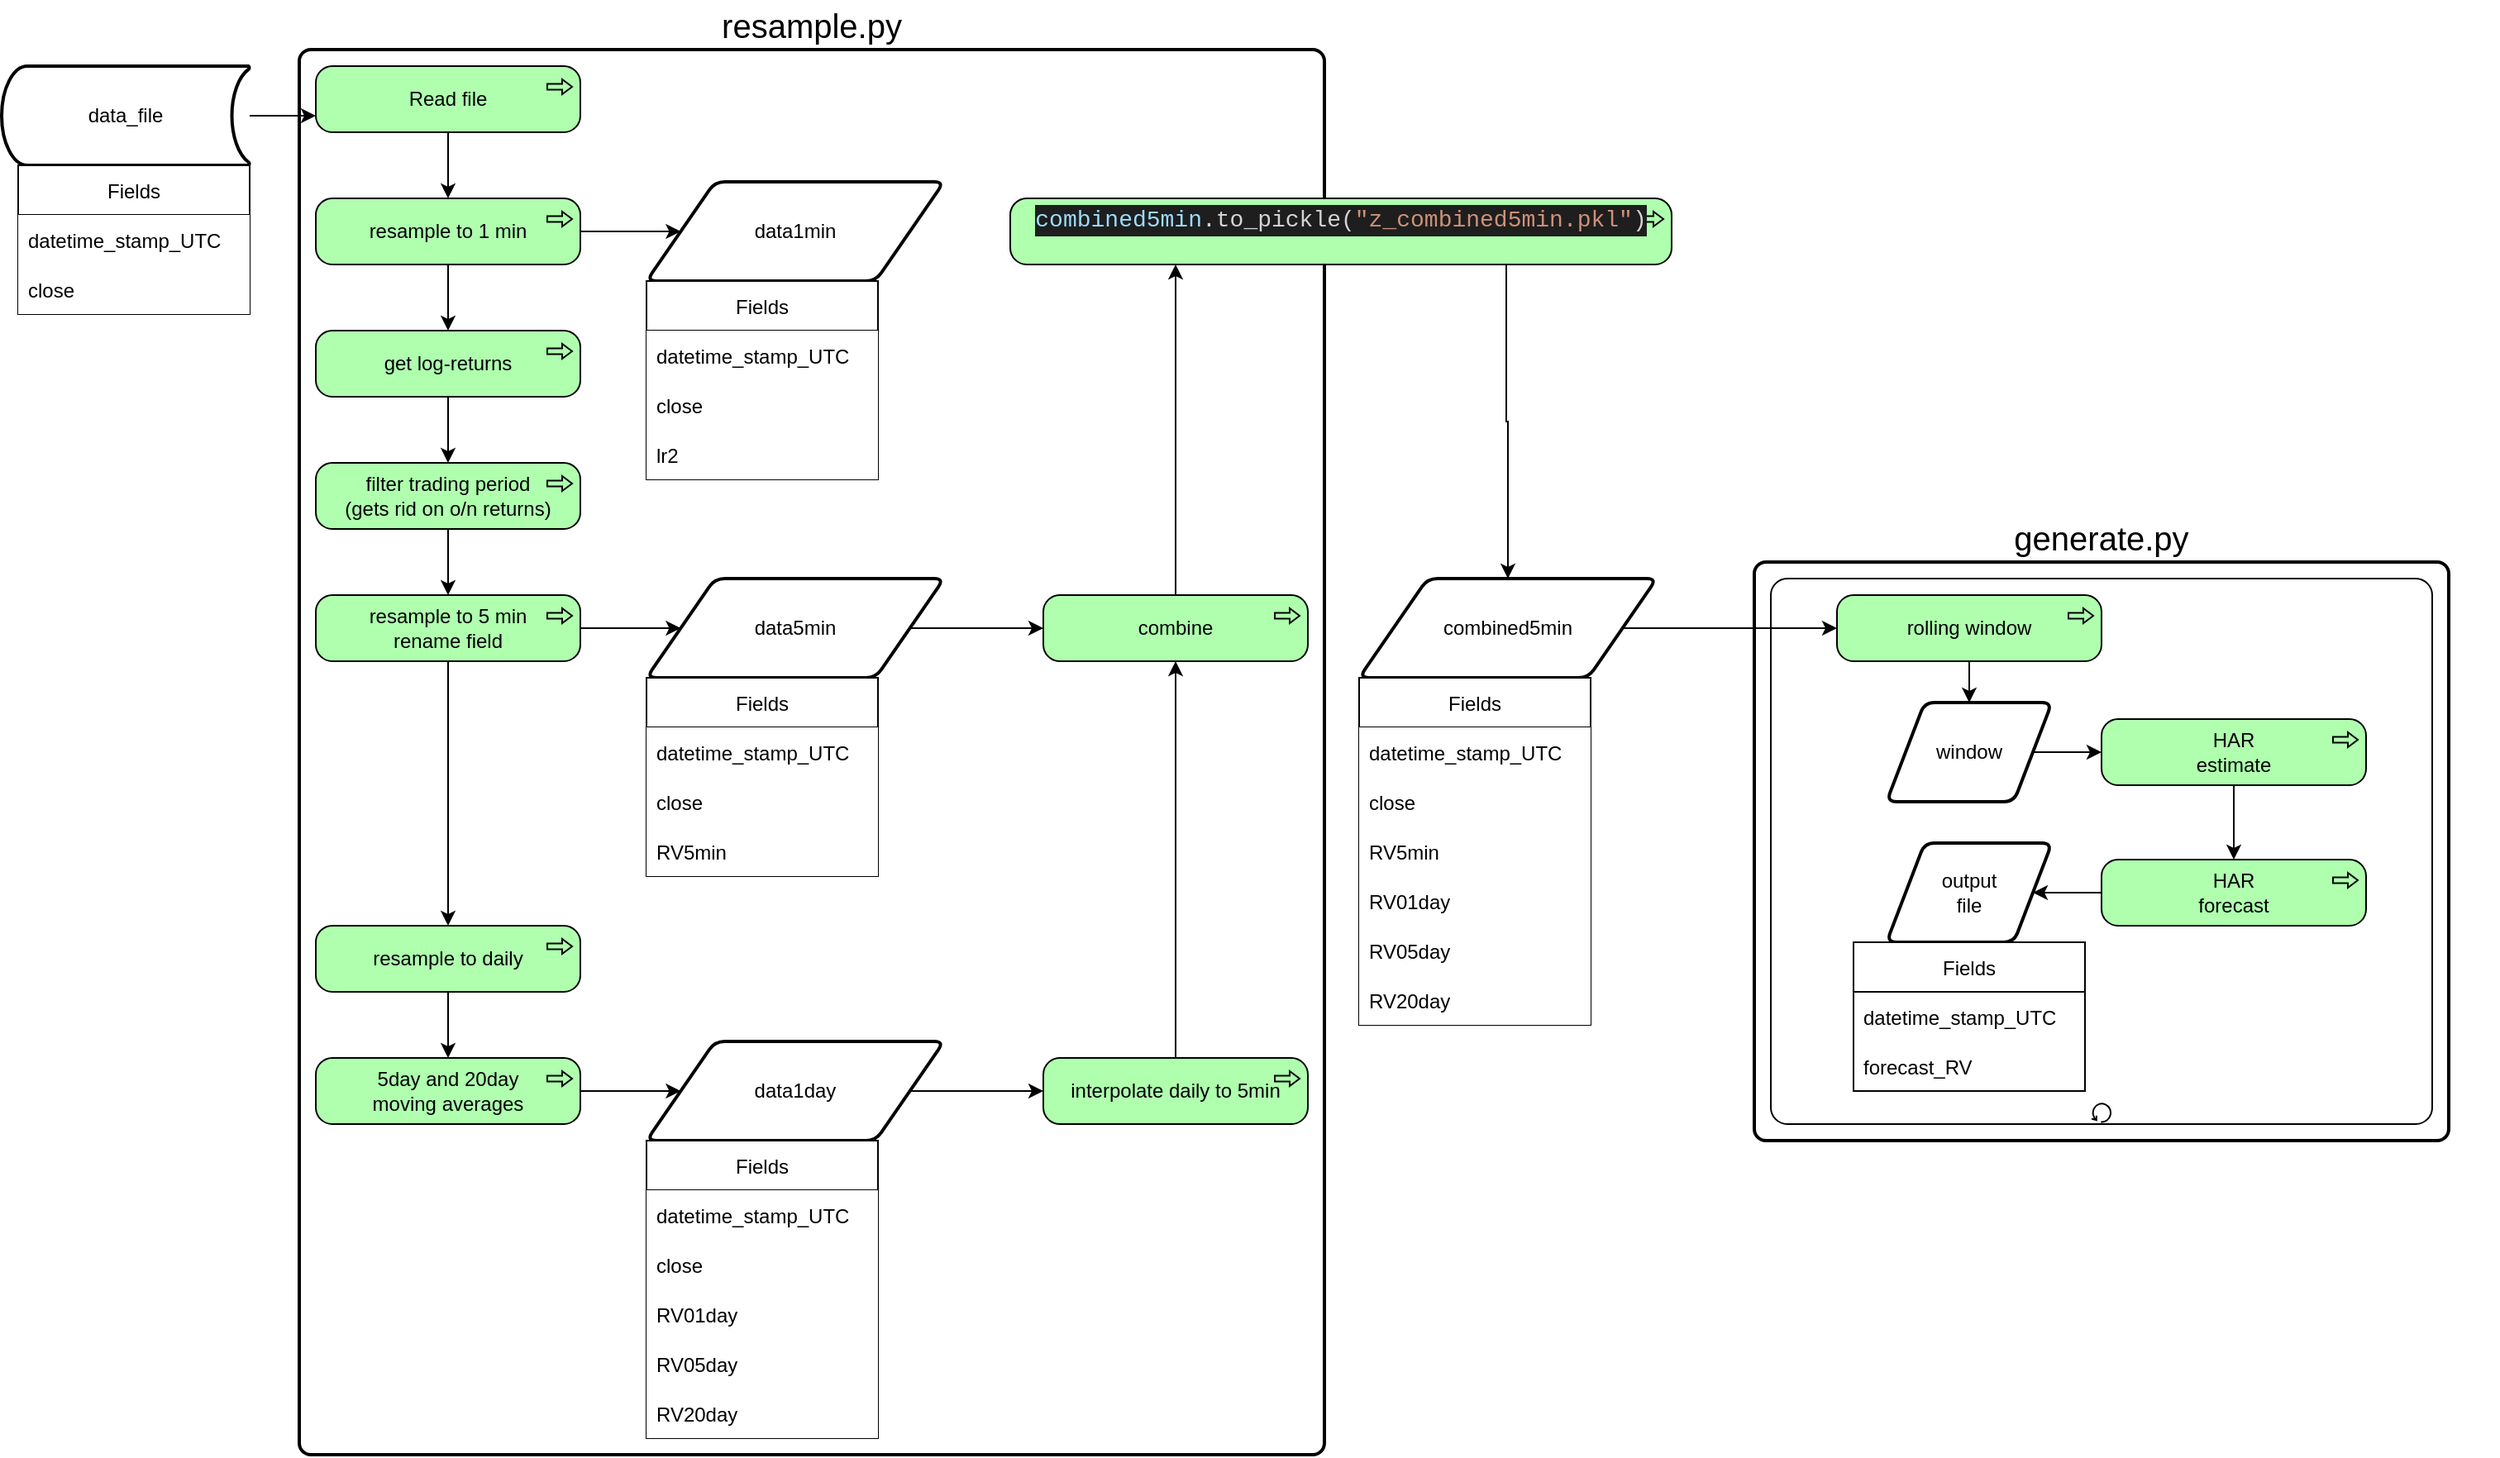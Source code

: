 <mxfile version="20.4.1" type="github">
  <diagram name="Page-1" id="c7558073-3199-34d8-9f00-42111426c3f3">
    <mxGraphModel dx="1896" dy="992" grid="1" gridSize="10" guides="1" tooltips="1" connect="1" arrows="1" fold="1" page="1" pageScale="1" pageWidth="826" pageHeight="1169" background="none" math="0" shadow="0">
      <root>
        <mxCell id="0" />
        <mxCell id="1" parent="0" />
        <mxCell id="BQh667uKtFPZFXDKLswa-177" value="generate.py" style="rounded=1;whiteSpace=wrap;html=1;absoluteArcSize=1;arcSize=14;strokeWidth=2;labelBackgroundColor=default;labelBorderColor=none;fontColor=#000000;fillColor=default;labelPosition=center;verticalLabelPosition=top;align=center;verticalAlign=bottom;fontSize=20;" vertex="1" parent="1">
          <mxGeometry x="1230" y="340" width="420" height="350" as="geometry" />
        </mxCell>
        <mxCell id="BQh667uKtFPZFXDKLswa-178" value="" style="shape=image;html=1;verticalAlign=top;verticalLabelPosition=bottom;labelBackgroundColor=#ffffff;imageAspect=0;aspect=fixed;image=https://cdn1.iconfinder.com/data/icons/ionicons-fill-vol-2/512/logo-python-128.png;labelBorderColor=none;fontSize=20;fontColor=#000000;fillColor=default;" vertex="1" parent="1">
          <mxGeometry x="1640" y="310" width="40" height="40" as="geometry" />
        </mxCell>
        <mxCell id="BQh667uKtFPZFXDKLswa-173" value="resample.py" style="rounded=1;whiteSpace=wrap;html=1;absoluteArcSize=1;arcSize=14;strokeWidth=2;labelBackgroundColor=default;labelBorderColor=none;fontColor=#000000;fillColor=default;labelPosition=center;verticalLabelPosition=top;align=center;verticalAlign=bottom;fontSize=20;" vertex="1" parent="1">
          <mxGeometry x="350" y="30" width="620" height="850" as="geometry" />
        </mxCell>
        <mxCell id="BQh667uKtFPZFXDKLswa-151" value="" style="points=[[0.25,0,0],[0.5,0,0],[0.75,0,0],[1,0.25,0],[1,0.5,0],[1,0.75,0],[0.75,1,0],[0.5,1,0],[0.25,1,0],[0,0.75,0],[0,0.5,0],[0,0.25,0]];shape=mxgraph.bpmn.task;whiteSpace=wrap;rectStyle=rounded;size=10;taskMarker=abstract;isLoopStandard=1;fontColor=#000000;" vertex="1" parent="1">
          <mxGeometry x="1240" y="350" width="400" height="330" as="geometry" />
        </mxCell>
        <mxCell id="BQh667uKtFPZFXDKLswa-106" value="" style="edgeStyle=orthogonalEdgeStyle;rounded=0;orthogonalLoop=1;jettySize=auto;html=1;fontColor=#000000;entryX=0;entryY=0.75;entryDx=0;entryDy=0;entryPerimeter=0;" edge="1" parent="1" source="BQh667uKtFPZFXDKLswa-96" target="BQh667uKtFPZFXDKLswa-101">
          <mxGeometry relative="1" as="geometry">
            <mxPoint x="295" y="70" as="targetPoint" />
          </mxGeometry>
        </mxCell>
        <mxCell id="BQh667uKtFPZFXDKLswa-96" value="data_file" style="strokeWidth=2;html=1;shape=mxgraph.flowchart.stored_data;whiteSpace=wrap;fontColor=#000000;" vertex="1" parent="1">
          <mxGeometry x="170" y="40" width="150" height="60" as="geometry" />
        </mxCell>
        <mxCell id="BQh667uKtFPZFXDKLswa-97" value="Fields" style="swimlane;fontStyle=0;childLayout=stackLayout;horizontal=1;startSize=30;horizontalStack=0;resizeParent=1;resizeParentMax=0;resizeLast=0;collapsible=1;marginBottom=0;fontColor=#000000;labelBackgroundColor=default;labelBorderColor=none;" vertex="1" parent="1">
          <mxGeometry x="180" y="100" width="140" height="90" as="geometry" />
        </mxCell>
        <mxCell id="BQh667uKtFPZFXDKLswa-98" value="datetime_stamp_UTC" style="text;strokeColor=none;fillColor=default;align=left;verticalAlign=middle;spacingLeft=4;spacingRight=4;overflow=hidden;points=[[0,0.5],[1,0.5]];portConstraint=eastwest;rotatable=0;fontColor=#000000;labelBackgroundColor=default;" vertex="1" parent="BQh667uKtFPZFXDKLswa-97">
          <mxGeometry y="30" width="140" height="30" as="geometry" />
        </mxCell>
        <mxCell id="BQh667uKtFPZFXDKLswa-99" value="close" style="text;strokeColor=none;fillColor=default;align=left;verticalAlign=middle;spacingLeft=4;spacingRight=4;overflow=hidden;points=[[0,0.5],[1,0.5]];portConstraint=eastwest;rotatable=0;fontColor=#000000;" vertex="1" parent="BQh667uKtFPZFXDKLswa-97">
          <mxGeometry y="60" width="140" height="30" as="geometry" />
        </mxCell>
        <mxCell id="BQh667uKtFPZFXDKLswa-108" value="" style="edgeStyle=orthogonalEdgeStyle;rounded=0;orthogonalLoop=1;jettySize=auto;html=1;fontColor=#000000;" edge="1" parent="1" source="BQh667uKtFPZFXDKLswa-101" target="BQh667uKtFPZFXDKLswa-102">
          <mxGeometry relative="1" as="geometry" />
        </mxCell>
        <mxCell id="BQh667uKtFPZFXDKLswa-101" value="Read file" style="html=1;outlineConnect=0;whiteSpace=wrap;fillColor=#AFFFAF;shape=mxgraph.archimate3.application;appType=proc;archiType=rounded;fontColor=#000000;" vertex="1" parent="1">
          <mxGeometry x="360" y="40" width="160" height="40" as="geometry" />
        </mxCell>
        <mxCell id="BQh667uKtFPZFXDKLswa-109" value="" style="edgeStyle=orthogonalEdgeStyle;rounded=0;orthogonalLoop=1;jettySize=auto;html=1;fontColor=#000000;" edge="1" parent="1" source="BQh667uKtFPZFXDKLswa-102" target="BQh667uKtFPZFXDKLswa-104">
          <mxGeometry relative="1" as="geometry" />
        </mxCell>
        <mxCell id="BQh667uKtFPZFXDKLswa-184" value="" style="edgeStyle=orthogonalEdgeStyle;rounded=0;orthogonalLoop=1;jettySize=auto;html=1;fontSize=20;fontColor=#000000;" edge="1" parent="1" source="BQh667uKtFPZFXDKLswa-102" target="BQh667uKtFPZFXDKLswa-179">
          <mxGeometry relative="1" as="geometry" />
        </mxCell>
        <mxCell id="BQh667uKtFPZFXDKLswa-102" value="resample to 1 min" style="html=1;outlineConnect=0;whiteSpace=wrap;fillColor=#AFFFAF;shape=mxgraph.archimate3.application;appType=proc;archiType=rounded;fontColor=#000000;" vertex="1" parent="1">
          <mxGeometry x="360" y="120" width="160" height="40" as="geometry" />
        </mxCell>
        <mxCell id="BQh667uKtFPZFXDKLswa-112" value="" style="edgeStyle=orthogonalEdgeStyle;rounded=0;orthogonalLoop=1;jettySize=auto;html=1;fontColor=#000000;" edge="1" parent="1" source="BQh667uKtFPZFXDKLswa-103" target="BQh667uKtFPZFXDKLswa-111">
          <mxGeometry relative="1" as="geometry" />
        </mxCell>
        <mxCell id="BQh667uKtFPZFXDKLswa-103" value="&lt;div&gt;filter trading period&lt;/div&gt;(gets rid on o/n returns)" style="html=1;outlineConnect=0;whiteSpace=wrap;fillColor=#AFFFAF;shape=mxgraph.archimate3.application;appType=proc;archiType=rounded;fontColor=#000000;" vertex="1" parent="1">
          <mxGeometry x="360" y="280" width="160" height="40" as="geometry" />
        </mxCell>
        <mxCell id="BQh667uKtFPZFXDKLswa-110" value="" style="edgeStyle=orthogonalEdgeStyle;rounded=0;orthogonalLoop=1;jettySize=auto;html=1;fontColor=#000000;" edge="1" parent="1" source="BQh667uKtFPZFXDKLswa-104" target="BQh667uKtFPZFXDKLswa-103">
          <mxGeometry relative="1" as="geometry" />
        </mxCell>
        <mxCell id="BQh667uKtFPZFXDKLswa-104" value="&lt;div&gt;get log-returns&lt;/div&gt;" style="html=1;outlineConnect=0;whiteSpace=wrap;fillColor=#AFFFAF;shape=mxgraph.archimate3.application;appType=proc;archiType=rounded;fontColor=#000000;" vertex="1" parent="1">
          <mxGeometry x="360" y="200" width="160" height="40" as="geometry" />
        </mxCell>
        <mxCell id="BQh667uKtFPZFXDKLswa-114" value="" style="edgeStyle=orthogonalEdgeStyle;rounded=0;orthogonalLoop=1;jettySize=auto;html=1;fontColor=#000000;" edge="1" parent="1" source="BQh667uKtFPZFXDKLswa-111" target="BQh667uKtFPZFXDKLswa-113">
          <mxGeometry relative="1" as="geometry" />
        </mxCell>
        <mxCell id="BQh667uKtFPZFXDKLswa-126" style="edgeStyle=orthogonalEdgeStyle;rounded=0;orthogonalLoop=1;jettySize=auto;html=1;exitX=0.5;exitY=1;exitDx=0;exitDy=0;exitPerimeter=0;entryX=0.5;entryY=0;entryDx=0;entryDy=0;entryPerimeter=0;fontColor=#000000;" edge="1" parent="1" source="BQh667uKtFPZFXDKLswa-111" target="BQh667uKtFPZFXDKLswa-119">
          <mxGeometry relative="1" as="geometry" />
        </mxCell>
        <mxCell id="BQh667uKtFPZFXDKLswa-111" value="&lt;div&gt;resample to 5 min&lt;/div&gt;&lt;div&gt;rename field&lt;br&gt;&lt;/div&gt;" style="html=1;outlineConnect=0;whiteSpace=wrap;fillColor=#AFFFAF;shape=mxgraph.archimate3.application;appType=proc;archiType=rounded;fontColor=#000000;" vertex="1" parent="1">
          <mxGeometry x="360" y="360" width="160" height="40" as="geometry" />
        </mxCell>
        <mxCell id="BQh667uKtFPZFXDKLswa-186" value="" style="edgeStyle=orthogonalEdgeStyle;rounded=0;orthogonalLoop=1;jettySize=auto;html=1;fontSize=20;fontColor=#000000;" edge="1" parent="1" source="BQh667uKtFPZFXDKLswa-113" target="BQh667uKtFPZFXDKLswa-136">
          <mxGeometry relative="1" as="geometry" />
        </mxCell>
        <mxCell id="BQh667uKtFPZFXDKLswa-113" value="data5min" style="shape=parallelogram;html=1;strokeWidth=2;perimeter=parallelogramPerimeter;whiteSpace=wrap;rounded=1;arcSize=12;size=0.23;fontColor=#000000;" vertex="1" parent="1">
          <mxGeometry x="560" y="350" width="180" height="60" as="geometry" />
        </mxCell>
        <mxCell id="BQh667uKtFPZFXDKLswa-115" value="Fields" style="swimlane;fontStyle=0;childLayout=stackLayout;horizontal=1;startSize=30;horizontalStack=0;resizeParent=1;resizeParentMax=0;resizeLast=0;collapsible=1;marginBottom=0;fontColor=#000000;" vertex="1" parent="1">
          <mxGeometry x="560" y="410" width="140" height="120" as="geometry" />
        </mxCell>
        <mxCell id="BQh667uKtFPZFXDKLswa-116" value="datetime_stamp_UTC" style="text;strokeColor=none;fillColor=default;align=left;verticalAlign=middle;spacingLeft=4;spacingRight=4;overflow=hidden;points=[[0,0.5],[1,0.5]];portConstraint=eastwest;rotatable=0;fontColor=#000000;" vertex="1" parent="BQh667uKtFPZFXDKLswa-115">
          <mxGeometry y="30" width="140" height="30" as="geometry" />
        </mxCell>
        <mxCell id="BQh667uKtFPZFXDKLswa-117" value="close" style="text;strokeColor=none;fillColor=default;align=left;verticalAlign=middle;spacingLeft=4;spacingRight=4;overflow=hidden;points=[[0,0.5],[1,0.5]];portConstraint=eastwest;rotatable=0;fontColor=#000000;" vertex="1" parent="BQh667uKtFPZFXDKLswa-115">
          <mxGeometry y="60" width="140" height="30" as="geometry" />
        </mxCell>
        <mxCell id="BQh667uKtFPZFXDKLswa-118" value="RV5min" style="text;strokeColor=none;fillColor=default;align=left;verticalAlign=middle;spacingLeft=4;spacingRight=4;overflow=hidden;points=[[0,0.5],[1,0.5]];portConstraint=eastwest;rotatable=0;fontColor=#000000;" vertex="1" parent="BQh667uKtFPZFXDKLswa-115">
          <mxGeometry y="90" width="140" height="30" as="geometry" />
        </mxCell>
        <mxCell id="BQh667uKtFPZFXDKLswa-128" value="" style="edgeStyle=orthogonalEdgeStyle;rounded=0;orthogonalLoop=1;jettySize=auto;html=1;fontColor=#000000;" edge="1" parent="1" source="BQh667uKtFPZFXDKLswa-119" target="BQh667uKtFPZFXDKLswa-127">
          <mxGeometry relative="1" as="geometry" />
        </mxCell>
        <mxCell id="BQh667uKtFPZFXDKLswa-119" value="resample to daily" style="html=1;outlineConnect=0;whiteSpace=wrap;fillColor=#AFFFAF;shape=mxgraph.archimate3.application;appType=proc;archiType=rounded;fontColor=#000000;" vertex="1" parent="1">
          <mxGeometry x="360" y="560" width="160" height="40" as="geometry" />
        </mxCell>
        <mxCell id="BQh667uKtFPZFXDKLswa-135" value="" style="edgeStyle=orthogonalEdgeStyle;rounded=0;orthogonalLoop=1;jettySize=auto;html=1;fontColor=#000000;" edge="1" parent="1" source="BQh667uKtFPZFXDKLswa-120" target="BQh667uKtFPZFXDKLswa-134">
          <mxGeometry relative="1" as="geometry" />
        </mxCell>
        <mxCell id="BQh667uKtFPZFXDKLswa-120" value="data1day" style="shape=parallelogram;html=1;strokeWidth=2;perimeter=parallelogramPerimeter;whiteSpace=wrap;rounded=1;arcSize=12;size=0.23;fontColor=#000000;" vertex="1" parent="1">
          <mxGeometry x="560" y="630" width="180" height="60" as="geometry" />
        </mxCell>
        <mxCell id="BQh667uKtFPZFXDKLswa-121" value="Fields" style="swimlane;fontStyle=0;childLayout=stackLayout;horizontal=1;startSize=30;horizontalStack=0;resizeParent=1;resizeParentMax=0;resizeLast=0;collapsible=1;marginBottom=0;fontColor=#000000;" vertex="1" parent="1">
          <mxGeometry x="560" y="690" width="140" height="180" as="geometry" />
        </mxCell>
        <mxCell id="BQh667uKtFPZFXDKLswa-122" value="datetime_stamp_UTC" style="text;strokeColor=none;fillColor=default;align=left;verticalAlign=middle;spacingLeft=4;spacingRight=4;overflow=hidden;points=[[0,0.5],[1,0.5]];portConstraint=eastwest;rotatable=0;fontColor=#000000;" vertex="1" parent="BQh667uKtFPZFXDKLswa-121">
          <mxGeometry y="30" width="140" height="30" as="geometry" />
        </mxCell>
        <mxCell id="BQh667uKtFPZFXDKLswa-123" value="close" style="text;strokeColor=none;fillColor=default;align=left;verticalAlign=middle;spacingLeft=4;spacingRight=4;overflow=hidden;points=[[0,0.5],[1,0.5]];portConstraint=eastwest;rotatable=0;fontColor=#000000;" vertex="1" parent="BQh667uKtFPZFXDKLswa-121">
          <mxGeometry y="60" width="140" height="30" as="geometry" />
        </mxCell>
        <mxCell id="BQh667uKtFPZFXDKLswa-124" value="RV01day" style="text;strokeColor=none;fillColor=default;align=left;verticalAlign=middle;spacingLeft=4;spacingRight=4;overflow=hidden;points=[[0,0.5],[1,0.5]];portConstraint=eastwest;rotatable=0;fontColor=#000000;" vertex="1" parent="BQh667uKtFPZFXDKLswa-121">
          <mxGeometry y="90" width="140" height="30" as="geometry" />
        </mxCell>
        <mxCell id="BQh667uKtFPZFXDKLswa-130" value="RV05day" style="text;strokeColor=none;fillColor=default;align=left;verticalAlign=middle;spacingLeft=4;spacingRight=4;overflow=hidden;points=[[0,0.5],[1,0.5]];portConstraint=eastwest;rotatable=0;fontColor=#000000;" vertex="1" parent="BQh667uKtFPZFXDKLswa-121">
          <mxGeometry y="120" width="140" height="30" as="geometry" />
        </mxCell>
        <mxCell id="BQh667uKtFPZFXDKLswa-131" value="RV20day" style="text;strokeColor=none;fillColor=default;align=left;verticalAlign=middle;spacingLeft=4;spacingRight=4;overflow=hidden;points=[[0,0.5],[1,0.5]];portConstraint=eastwest;rotatable=0;fontColor=#000000;" vertex="1" parent="BQh667uKtFPZFXDKLswa-121">
          <mxGeometry y="150" width="140" height="30" as="geometry" />
        </mxCell>
        <mxCell id="BQh667uKtFPZFXDKLswa-129" value="" style="edgeStyle=orthogonalEdgeStyle;rounded=0;orthogonalLoop=1;jettySize=auto;html=1;fontColor=#000000;" edge="1" parent="1" source="BQh667uKtFPZFXDKLswa-127" target="BQh667uKtFPZFXDKLswa-120">
          <mxGeometry relative="1" as="geometry" />
        </mxCell>
        <mxCell id="BQh667uKtFPZFXDKLswa-127" value="&lt;div&gt;5day and 20day&lt;/div&gt;&lt;div&gt;moving averages&lt;br&gt;&lt;/div&gt;" style="html=1;outlineConnect=0;whiteSpace=wrap;fillColor=#AFFFAF;shape=mxgraph.archimate3.application;appType=proc;archiType=rounded;fontColor=#000000;" vertex="1" parent="1">
          <mxGeometry x="360" y="640" width="160" height="40" as="geometry" />
        </mxCell>
        <mxCell id="BQh667uKtFPZFXDKLswa-142" style="edgeStyle=orthogonalEdgeStyle;rounded=0;orthogonalLoop=1;jettySize=auto;html=1;exitX=0.5;exitY=0;exitDx=0;exitDy=0;exitPerimeter=0;entryX=0.5;entryY=1;entryDx=0;entryDy=0;entryPerimeter=0;fontColor=#000000;" edge="1" parent="1" source="BQh667uKtFPZFXDKLswa-134" target="BQh667uKtFPZFXDKLswa-136">
          <mxGeometry relative="1" as="geometry" />
        </mxCell>
        <mxCell id="BQh667uKtFPZFXDKLswa-134" value="interpolate daily to 5min" style="html=1;outlineConnect=0;whiteSpace=wrap;fillColor=#AFFFAF;shape=mxgraph.archimate3.application;appType=proc;archiType=rounded;fontColor=#000000;" vertex="1" parent="1">
          <mxGeometry x="800" y="640" width="160" height="40" as="geometry" />
        </mxCell>
        <mxCell id="BQh667uKtFPZFXDKLswa-188" style="edgeStyle=orthogonalEdgeStyle;rounded=0;orthogonalLoop=1;jettySize=auto;html=1;exitX=0.5;exitY=0;exitDx=0;exitDy=0;exitPerimeter=0;entryX=0.25;entryY=1;entryDx=0;entryDy=0;entryPerimeter=0;fontSize=20;fontColor=#000000;" edge="1" parent="1" source="BQh667uKtFPZFXDKLswa-136" target="BQh667uKtFPZFXDKLswa-187">
          <mxGeometry relative="1" as="geometry" />
        </mxCell>
        <mxCell id="BQh667uKtFPZFXDKLswa-136" value="combine" style="html=1;outlineConnect=0;whiteSpace=wrap;fillColor=#AFFFAF;shape=mxgraph.archimate3.application;appType=proc;archiType=rounded;fontColor=#000000;" vertex="1" parent="1">
          <mxGeometry x="800" y="360" width="160" height="40" as="geometry" />
        </mxCell>
        <mxCell id="BQh667uKtFPZFXDKLswa-154" style="edgeStyle=orthogonalEdgeStyle;rounded=0;orthogonalLoop=1;jettySize=auto;html=1;exitX=1;exitY=0.5;exitDx=0;exitDy=0;entryX=0;entryY=0.5;entryDx=0;entryDy=0;entryPerimeter=0;fontColor=#000000;" edge="1" parent="1" source="BQh667uKtFPZFXDKLswa-137" target="BQh667uKtFPZFXDKLswa-152">
          <mxGeometry relative="1" as="geometry" />
        </mxCell>
        <mxCell id="BQh667uKtFPZFXDKLswa-137" value="combined5min" style="shape=parallelogram;html=1;strokeWidth=2;perimeter=parallelogramPerimeter;whiteSpace=wrap;rounded=1;arcSize=12;size=0.23;fontColor=#000000;" vertex="1" parent="1">
          <mxGeometry x="991" y="350" width="180" height="60" as="geometry" />
        </mxCell>
        <mxCell id="BQh667uKtFPZFXDKLswa-138" value="Fields" style="swimlane;fontStyle=0;childLayout=stackLayout;horizontal=1;startSize=30;horizontalStack=0;resizeParent=1;resizeParentMax=0;resizeLast=0;collapsible=1;marginBottom=0;fontColor=#000000;" vertex="1" parent="1">
          <mxGeometry x="991" y="410" width="140" height="210" as="geometry" />
        </mxCell>
        <mxCell id="BQh667uKtFPZFXDKLswa-139" value="datetime_stamp_UTC" style="text;strokeColor=none;fillColor=default;align=left;verticalAlign=middle;spacingLeft=4;spacingRight=4;overflow=hidden;points=[[0,0.5],[1,0.5]];portConstraint=eastwest;rotatable=0;fontColor=#000000;" vertex="1" parent="BQh667uKtFPZFXDKLswa-138">
          <mxGeometry y="30" width="140" height="30" as="geometry" />
        </mxCell>
        <mxCell id="BQh667uKtFPZFXDKLswa-140" value="close" style="text;strokeColor=none;fillColor=default;align=left;verticalAlign=middle;spacingLeft=4;spacingRight=4;overflow=hidden;points=[[0,0.5],[1,0.5]];portConstraint=eastwest;rotatable=0;fontColor=#000000;" vertex="1" parent="BQh667uKtFPZFXDKLswa-138">
          <mxGeometry y="60" width="140" height="30" as="geometry" />
        </mxCell>
        <mxCell id="BQh667uKtFPZFXDKLswa-141" value="RV5min" style="text;strokeColor=none;fillColor=default;align=left;verticalAlign=middle;spacingLeft=4;spacingRight=4;overflow=hidden;points=[[0,0.5],[1,0.5]];portConstraint=eastwest;rotatable=0;fontColor=#000000;" vertex="1" parent="BQh667uKtFPZFXDKLswa-138">
          <mxGeometry y="90" width="140" height="30" as="geometry" />
        </mxCell>
        <mxCell id="BQh667uKtFPZFXDKLswa-144" value="RV01day" style="text;strokeColor=none;fillColor=default;align=left;verticalAlign=middle;spacingLeft=4;spacingRight=4;overflow=hidden;points=[[0,0.5],[1,0.5]];portConstraint=eastwest;rotatable=0;fontColor=#000000;" vertex="1" parent="BQh667uKtFPZFXDKLswa-138">
          <mxGeometry y="120" width="140" height="30" as="geometry" />
        </mxCell>
        <mxCell id="BQh667uKtFPZFXDKLswa-145" value="RV05day" style="text;strokeColor=none;fillColor=default;align=left;verticalAlign=middle;spacingLeft=4;spacingRight=4;overflow=hidden;points=[[0,0.5],[1,0.5]];portConstraint=eastwest;rotatable=0;fontColor=#000000;" vertex="1" parent="BQh667uKtFPZFXDKLswa-138">
          <mxGeometry y="150" width="140" height="30" as="geometry" />
        </mxCell>
        <mxCell id="BQh667uKtFPZFXDKLswa-146" value="RV20day" style="text;strokeColor=none;fillColor=default;align=left;verticalAlign=middle;spacingLeft=4;spacingRight=4;overflow=hidden;points=[[0,0.5],[1,0.5]];portConstraint=eastwest;rotatable=0;fontColor=#000000;" vertex="1" parent="BQh667uKtFPZFXDKLswa-138">
          <mxGeometry y="180" width="140" height="30" as="geometry" />
        </mxCell>
        <mxCell id="BQh667uKtFPZFXDKLswa-150" value="" style="edgeStyle=orthogonalEdgeStyle;rounded=0;orthogonalLoop=1;jettySize=auto;html=1;fontColor=#000000;" edge="1" parent="1" source="BQh667uKtFPZFXDKLswa-147" target="BQh667uKtFPZFXDKLswa-149">
          <mxGeometry relative="1" as="geometry" />
        </mxCell>
        <mxCell id="BQh667uKtFPZFXDKLswa-147" value="&lt;div&gt;HAR&lt;/div&gt;estimate" style="html=1;outlineConnect=0;whiteSpace=wrap;fillColor=#AFFFAF;shape=mxgraph.archimate3.application;appType=proc;archiType=rounded;fontColor=#000000;" vertex="1" parent="1">
          <mxGeometry x="1440" y="435" width="160" height="40" as="geometry" />
        </mxCell>
        <mxCell id="BQh667uKtFPZFXDKLswa-158" value="" style="edgeStyle=orthogonalEdgeStyle;rounded=0;orthogonalLoop=1;jettySize=auto;html=1;fontColor=#000000;" edge="1" parent="1" source="BQh667uKtFPZFXDKLswa-149" target="BQh667uKtFPZFXDKLswa-157">
          <mxGeometry relative="1" as="geometry" />
        </mxCell>
        <mxCell id="BQh667uKtFPZFXDKLswa-149" value="&lt;div&gt;HAR&lt;/div&gt;forecast" style="html=1;outlineConnect=0;whiteSpace=wrap;fillColor=#AFFFAF;shape=mxgraph.archimate3.application;appType=proc;archiType=rounded;fontColor=#000000;" vertex="1" parent="1">
          <mxGeometry x="1440" y="520" width="160" height="40" as="geometry" />
        </mxCell>
        <mxCell id="BQh667uKtFPZFXDKLswa-155" value="" style="edgeStyle=orthogonalEdgeStyle;rounded=0;orthogonalLoop=1;jettySize=auto;html=1;fontColor=#000000;" edge="1" parent="1" source="BQh667uKtFPZFXDKLswa-152" target="BQh667uKtFPZFXDKLswa-153">
          <mxGeometry relative="1" as="geometry" />
        </mxCell>
        <mxCell id="BQh667uKtFPZFXDKLswa-152" value="rolling window" style="html=1;outlineConnect=0;whiteSpace=wrap;fillColor=#AFFFAF;shape=mxgraph.archimate3.application;appType=proc;archiType=rounded;fontColor=#000000;" vertex="1" parent="1">
          <mxGeometry x="1280" y="360" width="160" height="40" as="geometry" />
        </mxCell>
        <mxCell id="BQh667uKtFPZFXDKLswa-156" style="edgeStyle=orthogonalEdgeStyle;rounded=0;orthogonalLoop=1;jettySize=auto;html=1;exitX=1;exitY=0.5;exitDx=0;exitDy=0;entryX=0;entryY=0.5;entryDx=0;entryDy=0;entryPerimeter=0;fontColor=#000000;" edge="1" parent="1" source="BQh667uKtFPZFXDKLswa-153" target="BQh667uKtFPZFXDKLswa-147">
          <mxGeometry relative="1" as="geometry" />
        </mxCell>
        <mxCell id="BQh667uKtFPZFXDKLswa-153" value="window" style="shape=parallelogram;html=1;strokeWidth=2;perimeter=parallelogramPerimeter;whiteSpace=wrap;rounded=1;arcSize=12;size=0.23;fontColor=#000000;" vertex="1" parent="1">
          <mxGeometry x="1310" y="425" width="100" height="60" as="geometry" />
        </mxCell>
        <mxCell id="BQh667uKtFPZFXDKLswa-157" value="&lt;div&gt;output&lt;/div&gt;&lt;div&gt;file&lt;br&gt;&lt;/div&gt;" style="shape=parallelogram;html=1;strokeWidth=2;perimeter=parallelogramPerimeter;whiteSpace=wrap;rounded=1;arcSize=12;size=0.23;fontColor=#000000;" vertex="1" parent="1">
          <mxGeometry x="1310" y="510" width="100" height="60" as="geometry" />
        </mxCell>
        <mxCell id="BQh667uKtFPZFXDKLswa-159" value="Fields" style="swimlane;fontStyle=0;childLayout=stackLayout;horizontal=1;startSize=30;horizontalStack=0;resizeParent=1;resizeParentMax=0;resizeLast=0;collapsible=1;marginBottom=0;fontColor=#000000;" vertex="1" parent="1">
          <mxGeometry x="1290" y="570" width="140" height="90" as="geometry" />
        </mxCell>
        <mxCell id="BQh667uKtFPZFXDKLswa-160" value="datetime_stamp_UTC" style="text;strokeColor=none;fillColor=none;align=left;verticalAlign=middle;spacingLeft=4;spacingRight=4;overflow=hidden;points=[[0,0.5],[1,0.5]];portConstraint=eastwest;rotatable=0;fontColor=#000000;" vertex="1" parent="BQh667uKtFPZFXDKLswa-159">
          <mxGeometry y="30" width="140" height="30" as="geometry" />
        </mxCell>
        <mxCell id="BQh667uKtFPZFXDKLswa-162" value="forecast_RV" style="text;strokeColor=none;fillColor=none;align=left;verticalAlign=middle;spacingLeft=4;spacingRight=4;overflow=hidden;points=[[0,0.5],[1,0.5]];portConstraint=eastwest;rotatable=0;fontColor=#000000;" vertex="1" parent="BQh667uKtFPZFXDKLswa-159">
          <mxGeometry y="60" width="140" height="30" as="geometry" />
        </mxCell>
        <mxCell id="BQh667uKtFPZFXDKLswa-174" value="" style="shape=image;html=1;verticalAlign=top;verticalLabelPosition=bottom;labelBackgroundColor=#ffffff;imageAspect=0;aspect=fixed;image=https://cdn1.iconfinder.com/data/icons/ionicons-fill-vol-2/512/logo-python-128.png;labelBorderColor=none;fontSize=20;fontColor=#000000;fillColor=default;" vertex="1" parent="1">
          <mxGeometry x="520" width="40" height="40" as="geometry" />
        </mxCell>
        <mxCell id="BQh667uKtFPZFXDKLswa-179" value="data1min" style="shape=parallelogram;html=1;strokeWidth=2;perimeter=parallelogramPerimeter;whiteSpace=wrap;rounded=1;arcSize=12;size=0.23;fontColor=#000000;" vertex="1" parent="1">
          <mxGeometry x="560" y="110" width="180" height="60" as="geometry" />
        </mxCell>
        <mxCell id="BQh667uKtFPZFXDKLswa-180" value="Fields" style="swimlane;fontStyle=0;childLayout=stackLayout;horizontal=1;startSize=30;horizontalStack=0;resizeParent=1;resizeParentMax=0;resizeLast=0;collapsible=1;marginBottom=0;fontColor=#000000;" vertex="1" parent="1">
          <mxGeometry x="560" y="170" width="140" height="120" as="geometry" />
        </mxCell>
        <mxCell id="BQh667uKtFPZFXDKLswa-181" value="datetime_stamp_UTC" style="text;strokeColor=none;fillColor=default;align=left;verticalAlign=middle;spacingLeft=4;spacingRight=4;overflow=hidden;points=[[0,0.5],[1,0.5]];portConstraint=eastwest;rotatable=0;fontColor=#000000;" vertex="1" parent="BQh667uKtFPZFXDKLswa-180">
          <mxGeometry y="30" width="140" height="30" as="geometry" />
        </mxCell>
        <mxCell id="BQh667uKtFPZFXDKLswa-182" value="close" style="text;strokeColor=none;fillColor=default;align=left;verticalAlign=middle;spacingLeft=4;spacingRight=4;overflow=hidden;points=[[0,0.5],[1,0.5]];portConstraint=eastwest;rotatable=0;fontColor=#000000;" vertex="1" parent="BQh667uKtFPZFXDKLswa-180">
          <mxGeometry y="60" width="140" height="30" as="geometry" />
        </mxCell>
        <mxCell id="BQh667uKtFPZFXDKLswa-185" value="lr2" style="text;strokeColor=none;fillColor=default;align=left;verticalAlign=middle;spacingLeft=4;spacingRight=4;overflow=hidden;points=[[0,0.5],[1,0.5]];portConstraint=eastwest;rotatable=0;fontColor=#000000;" vertex="1" parent="BQh667uKtFPZFXDKLswa-180">
          <mxGeometry y="90" width="140" height="30" as="geometry" />
        </mxCell>
        <mxCell id="BQh667uKtFPZFXDKLswa-189" style="edgeStyle=orthogonalEdgeStyle;rounded=0;orthogonalLoop=1;jettySize=auto;html=1;exitX=0.75;exitY=1;exitDx=0;exitDy=0;exitPerimeter=0;entryX=0.5;entryY=0;entryDx=0;entryDy=0;fontSize=20;fontColor=#000000;" edge="1" parent="1" source="BQh667uKtFPZFXDKLswa-187" target="BQh667uKtFPZFXDKLswa-137">
          <mxGeometry relative="1" as="geometry" />
        </mxCell>
        <mxCell id="BQh667uKtFPZFXDKLswa-187" value="&#xa;&lt;div style=&quot;color: rgb(212, 212, 212); background-color: rgb(30, 30, 30); font-family: Consolas, &amp;quot;Courier New&amp;quot;, monospace; font-weight: normal; font-size: 14px; line-height: 19px;&quot;&gt;&lt;div&gt;&lt;span style=&quot;color: #9cdcfe;&quot;&gt;combined5min&lt;/span&gt;&lt;span style=&quot;color: #d4d4d4;&quot;&gt;.to_pickle(&lt;/span&gt;&lt;span style=&quot;color: #ce9178;&quot;&gt;&quot;z_combined5min.pkl&quot;&lt;/span&gt;&lt;span style=&quot;color: #d4d4d4;&quot;&gt;)&lt;/span&gt;&lt;/div&gt;&lt;/div&gt;&#xa;&#xa;" style="html=1;outlineConnect=0;whiteSpace=wrap;fillColor=#AFFFAF;shape=mxgraph.archimate3.application;appType=proc;archiType=rounded;fontColor=#000000;" vertex="1" parent="1">
          <mxGeometry x="780" y="120" width="400" height="40" as="geometry" />
        </mxCell>
      </root>
    </mxGraphModel>
  </diagram>
</mxfile>
